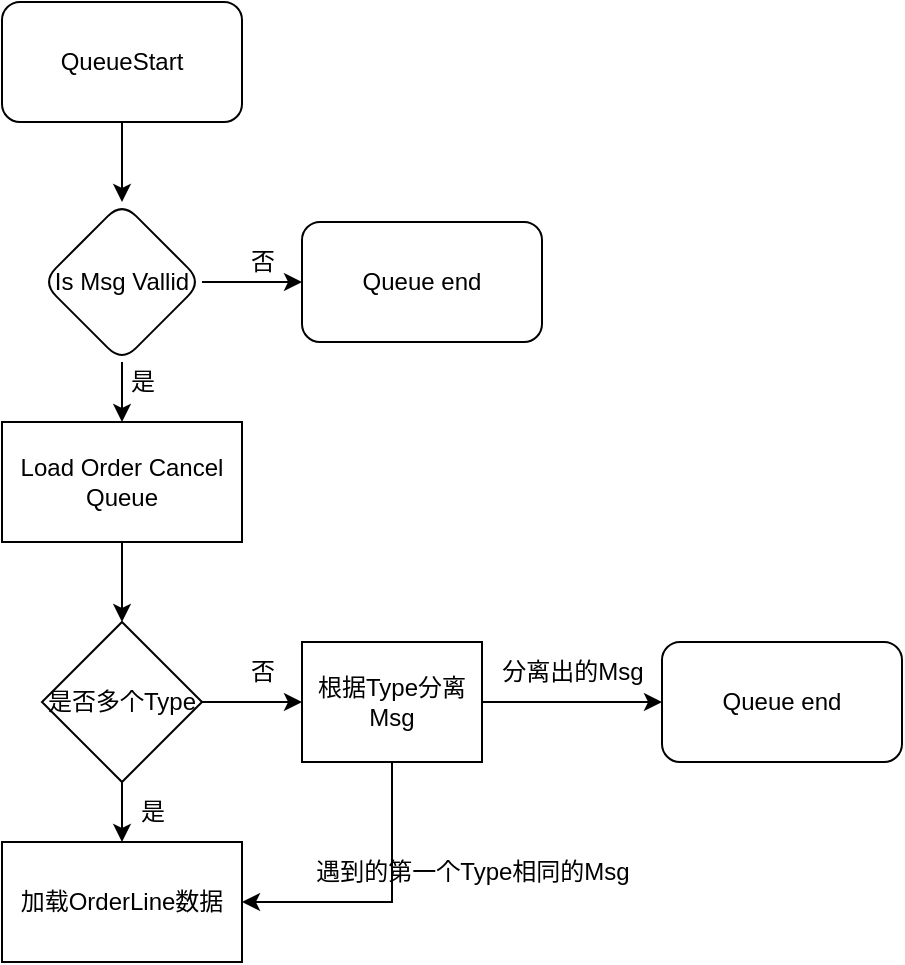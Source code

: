 <mxfile version="20.8.20" type="github">
  <diagram id="C5RBs43oDa-KdzZeNtuy" name="Page-1">
    <mxGraphModel dx="1055" dy="704" grid="1" gridSize="10" guides="1" tooltips="1" connect="1" arrows="1" fold="1" page="1" pageScale="1" pageWidth="827" pageHeight="1169" math="0" shadow="0">
      <root>
        <mxCell id="WIyWlLk6GJQsqaUBKTNV-0" />
        <mxCell id="WIyWlLk6GJQsqaUBKTNV-1" parent="WIyWlLk6GJQsqaUBKTNV-0" />
        <mxCell id="ddag1x1IKj1FcINuBp14-2" style="edgeStyle=orthogonalEdgeStyle;rounded=0;orthogonalLoop=1;jettySize=auto;html=1;exitX=0.5;exitY=1;exitDx=0;exitDy=0;entryX=0.5;entryY=0;entryDx=0;entryDy=0;" edge="1" parent="WIyWlLk6GJQsqaUBKTNV-1" source="ddag1x1IKj1FcINuBp14-0" target="ddag1x1IKj1FcINuBp14-1">
          <mxGeometry relative="1" as="geometry" />
        </mxCell>
        <mxCell id="ddag1x1IKj1FcINuBp14-0" value="QueueStart" style="rounded=1;whiteSpace=wrap;html=1;" vertex="1" parent="WIyWlLk6GJQsqaUBKTNV-1">
          <mxGeometry x="40" y="30" width="120" height="60" as="geometry" />
        </mxCell>
        <mxCell id="ddag1x1IKj1FcINuBp14-5" value="" style="edgeStyle=orthogonalEdgeStyle;rounded=0;orthogonalLoop=1;jettySize=auto;html=1;" edge="1" parent="WIyWlLk6GJQsqaUBKTNV-1" source="ddag1x1IKj1FcINuBp14-1" target="ddag1x1IKj1FcINuBp14-4">
          <mxGeometry relative="1" as="geometry" />
        </mxCell>
        <mxCell id="ddag1x1IKj1FcINuBp14-8" value="" style="edgeStyle=orthogonalEdgeStyle;rounded=0;orthogonalLoop=1;jettySize=auto;html=1;" edge="1" parent="WIyWlLk6GJQsqaUBKTNV-1" source="ddag1x1IKj1FcINuBp14-1" target="ddag1x1IKj1FcINuBp14-7">
          <mxGeometry relative="1" as="geometry" />
        </mxCell>
        <mxCell id="ddag1x1IKj1FcINuBp14-1" value="Is Msg Vallid" style="rhombus;whiteSpace=wrap;html=1;rounded=1;" vertex="1" parent="WIyWlLk6GJQsqaUBKTNV-1">
          <mxGeometry x="60" y="130" width="80" height="80" as="geometry" />
        </mxCell>
        <mxCell id="ddag1x1IKj1FcINuBp14-4" value="Queue end" style="whiteSpace=wrap;html=1;rounded=1;" vertex="1" parent="WIyWlLk6GJQsqaUBKTNV-1">
          <mxGeometry x="190" y="140" width="120" height="60" as="geometry" />
        </mxCell>
        <mxCell id="ddag1x1IKj1FcINuBp14-10" value="" style="edgeStyle=orthogonalEdgeStyle;rounded=0;orthogonalLoop=1;jettySize=auto;html=1;" edge="1" parent="WIyWlLk6GJQsqaUBKTNV-1" source="ddag1x1IKj1FcINuBp14-7" target="ddag1x1IKj1FcINuBp14-9">
          <mxGeometry relative="1" as="geometry" />
        </mxCell>
        <mxCell id="ddag1x1IKj1FcINuBp14-7" value="Load Order Cancel Queue" style="rounded=0;whiteSpace=wrap;html=1;" vertex="1" parent="WIyWlLk6GJQsqaUBKTNV-1">
          <mxGeometry x="40" y="240" width="120" height="60" as="geometry" />
        </mxCell>
        <mxCell id="ddag1x1IKj1FcINuBp14-14" value="" style="edgeStyle=orthogonalEdgeStyle;rounded=0;orthogonalLoop=1;jettySize=auto;html=1;" edge="1" parent="WIyWlLk6GJQsqaUBKTNV-1" source="ddag1x1IKj1FcINuBp14-9" target="ddag1x1IKj1FcINuBp14-13">
          <mxGeometry relative="1" as="geometry" />
        </mxCell>
        <mxCell id="ddag1x1IKj1FcINuBp14-18" style="edgeStyle=orthogonalEdgeStyle;rounded=0;orthogonalLoop=1;jettySize=auto;html=1;exitX=1;exitY=0.5;exitDx=0;exitDy=0;entryX=0;entryY=0.5;entryDx=0;entryDy=0;" edge="1" parent="WIyWlLk6GJQsqaUBKTNV-1" source="ddag1x1IKj1FcINuBp14-9">
          <mxGeometry relative="1" as="geometry">
            <mxPoint x="190" y="380" as="targetPoint" />
          </mxGeometry>
        </mxCell>
        <mxCell id="ddag1x1IKj1FcINuBp14-9" value="是否多个Type" style="rhombus;whiteSpace=wrap;html=1;rounded=0;" vertex="1" parent="WIyWlLk6GJQsqaUBKTNV-1">
          <mxGeometry x="60" y="340" width="80" height="80" as="geometry" />
        </mxCell>
        <mxCell id="ddag1x1IKj1FcINuBp14-11" value="否" style="text;html=1;align=center;verticalAlign=middle;resizable=0;points=[];autosize=1;strokeColor=none;fillColor=none;" vertex="1" parent="WIyWlLk6GJQsqaUBKTNV-1">
          <mxGeometry x="150" y="145" width="40" height="30" as="geometry" />
        </mxCell>
        <mxCell id="ddag1x1IKj1FcINuBp14-12" value="是" style="text;html=1;align=center;verticalAlign=middle;resizable=0;points=[];autosize=1;strokeColor=none;fillColor=none;" vertex="1" parent="WIyWlLk6GJQsqaUBKTNV-1">
          <mxGeometry x="90" y="205" width="40" height="30" as="geometry" />
        </mxCell>
        <mxCell id="ddag1x1IKj1FcINuBp14-13" value="加载OrderLine数据" style="rounded=0;whiteSpace=wrap;html=1;" vertex="1" parent="WIyWlLk6GJQsqaUBKTNV-1">
          <mxGeometry x="40" y="450" width="120" height="60" as="geometry" />
        </mxCell>
        <mxCell id="ddag1x1IKj1FcINuBp14-15" value="是" style="text;html=1;align=center;verticalAlign=middle;resizable=0;points=[];autosize=1;strokeColor=none;fillColor=none;" vertex="1" parent="WIyWlLk6GJQsqaUBKTNV-1">
          <mxGeometry x="95" y="420" width="40" height="30" as="geometry" />
        </mxCell>
        <mxCell id="ddag1x1IKj1FcINuBp14-19" value="否" style="text;html=1;align=center;verticalAlign=middle;resizable=0;points=[];autosize=1;strokeColor=none;fillColor=none;" vertex="1" parent="WIyWlLk6GJQsqaUBKTNV-1">
          <mxGeometry x="150" y="350" width="40" height="30" as="geometry" />
        </mxCell>
        <mxCell id="ddag1x1IKj1FcINuBp14-22" style="edgeStyle=orthogonalEdgeStyle;rounded=0;orthogonalLoop=1;jettySize=auto;html=1;exitX=1;exitY=0.5;exitDx=0;exitDy=0;entryX=0;entryY=0.5;entryDx=0;entryDy=0;" edge="1" parent="WIyWlLk6GJQsqaUBKTNV-1" source="ddag1x1IKj1FcINuBp14-20" target="ddag1x1IKj1FcINuBp14-21">
          <mxGeometry relative="1" as="geometry" />
        </mxCell>
        <mxCell id="ddag1x1IKj1FcINuBp14-24" style="edgeStyle=orthogonalEdgeStyle;rounded=0;orthogonalLoop=1;jettySize=auto;html=1;exitX=0.5;exitY=1;exitDx=0;exitDy=0;entryX=1;entryY=0.5;entryDx=0;entryDy=0;" edge="1" parent="WIyWlLk6GJQsqaUBKTNV-1" source="ddag1x1IKj1FcINuBp14-20" target="ddag1x1IKj1FcINuBp14-13">
          <mxGeometry relative="1" as="geometry" />
        </mxCell>
        <mxCell id="ddag1x1IKj1FcINuBp14-20" value="根据Type分离Msg" style="rounded=0;whiteSpace=wrap;html=1;" vertex="1" parent="WIyWlLk6GJQsqaUBKTNV-1">
          <mxGeometry x="190" y="350" width="90" height="60" as="geometry" />
        </mxCell>
        <mxCell id="ddag1x1IKj1FcINuBp14-21" value="Queue end" style="whiteSpace=wrap;html=1;rounded=1;" vertex="1" parent="WIyWlLk6GJQsqaUBKTNV-1">
          <mxGeometry x="370" y="350" width="120" height="60" as="geometry" />
        </mxCell>
        <mxCell id="ddag1x1IKj1FcINuBp14-23" value="分离出的Msg" style="text;html=1;align=center;verticalAlign=middle;resizable=0;points=[];autosize=1;strokeColor=none;fillColor=none;" vertex="1" parent="WIyWlLk6GJQsqaUBKTNV-1">
          <mxGeometry x="280" y="350" width="90" height="30" as="geometry" />
        </mxCell>
        <mxCell id="ddag1x1IKj1FcINuBp14-25" value="遇到的第一个Type相同的Msg" style="text;html=1;align=center;verticalAlign=middle;resizable=0;points=[];autosize=1;strokeColor=none;fillColor=none;" vertex="1" parent="WIyWlLk6GJQsqaUBKTNV-1">
          <mxGeometry x="185" y="450" width="180" height="30" as="geometry" />
        </mxCell>
      </root>
    </mxGraphModel>
  </diagram>
</mxfile>
